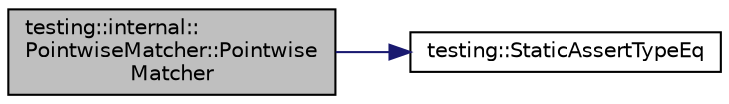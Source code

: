 digraph "testing::internal::PointwiseMatcher::PointwiseMatcher"
{
  edge [fontname="Helvetica",fontsize="10",labelfontname="Helvetica",labelfontsize="10"];
  node [fontname="Helvetica",fontsize="10",shape=record];
  rankdir="LR";
  Node0 [label="testing::internal::\lPointwiseMatcher::Pointwise\lMatcher",height=0.2,width=0.4,color="black", fillcolor="grey75", style="filled", fontcolor="black"];
  Node0 -> Node1 [color="midnightblue",fontsize="10",style="solid",fontname="Helvetica"];
  Node1 [label="testing::StaticAssertTypeEq",height=0.2,width=0.4,color="black", fillcolor="white", style="filled",URL="$d0/d75/namespacetesting.html#a661e70fc6afeb5c085eed3716aa45059"];
}
